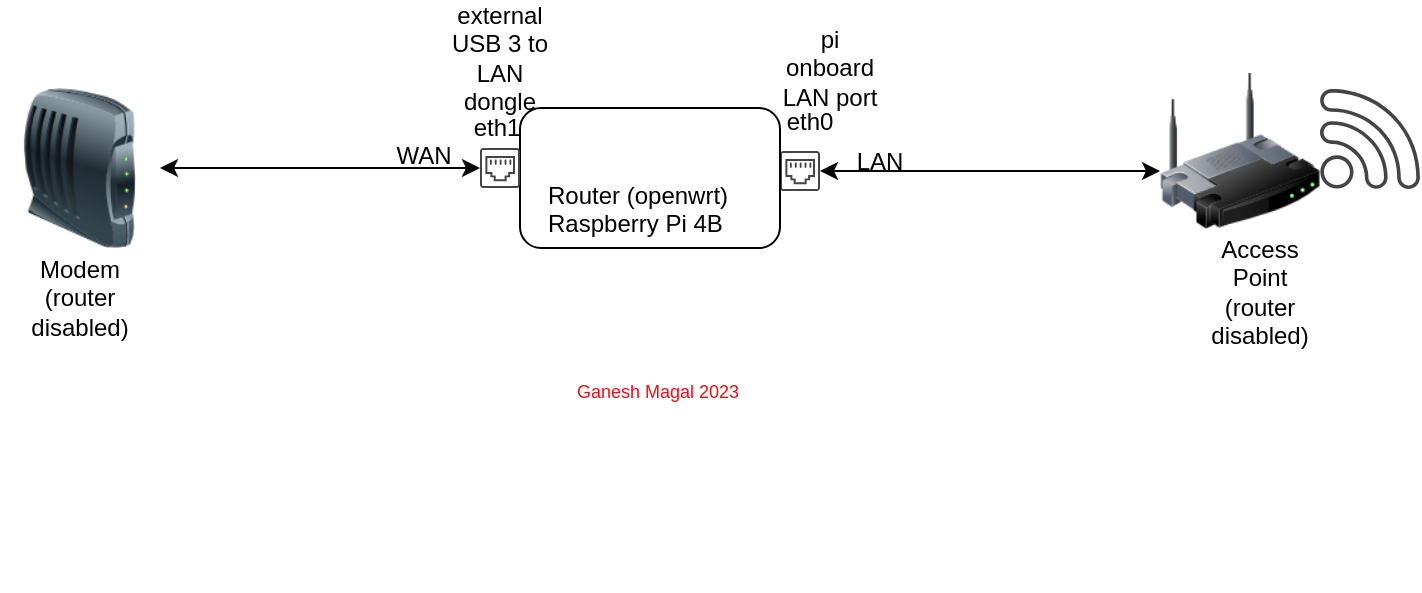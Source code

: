 <mxfile version="21.0.6" type="device"><diagram name="Page-1" id="EldhIoCnvmS2X6LWe9rA"><mxGraphModel dx="1434" dy="797" grid="1" gridSize="10" guides="1" tooltips="1" connect="1" arrows="1" fold="1" page="1" pageScale="1" pageWidth="850" pageHeight="1100" math="0" shadow="0"><root><mxCell id="0"/><mxCell id="1" parent="0"/><mxCell id="PxpAApCseYtSq1UY4rPy-1" value="" style="image;html=1;image=img/lib/clip_art/networking/Modem_128x128.png" parent="1" vertex="1"><mxGeometry x="80" y="160" width="80" height="80" as="geometry"/></mxCell><mxCell id="PxpAApCseYtSq1UY4rPy-8" value="" style="endArrow=classic;startArrow=classic;html=1;rounded=0;exitX=1;exitY=0.5;exitDx=0;exitDy=0;" parent="1" source="PxpAApCseYtSq1UY4rPy-1" edge="1"><mxGeometry width="50" height="50" relative="1" as="geometry"><mxPoint x="180" y="200" as="sourcePoint"/><mxPoint x="320" y="200" as="targetPoint"/></mxGeometry></mxCell><mxCell id="PxpAApCseYtSq1UY4rPy-15" value="&lt;div&gt;Modem (router disabled)&lt;/div&gt;" style="text;html=1;strokeColor=none;fillColor=none;align=center;verticalAlign=middle;whiteSpace=wrap;rounded=0;" parent="1" vertex="1"><mxGeometry x="90" y="250" width="60" height="30" as="geometry"/></mxCell><mxCell id="PxpAApCseYtSq1UY4rPy-30" value="WAN" style="text;html=1;strokeColor=none;fillColor=none;align=center;verticalAlign=middle;whiteSpace=wrap;rounded=0;" parent="1" vertex="1"><mxGeometry x="262" y="179" width="60" height="30" as="geometry"/></mxCell><mxCell id="heESUydr5_HdH7jnXagB-15" value="" style="group" parent="1" vertex="1" connectable="0"><mxGeometry x="465" y="134.5" width="325" height="277" as="geometry"/></mxCell><mxCell id="PxpAApCseYtSq1UY4rPy-2" value="" style="image;html=1;image=img/lib/clip_art/networking/Wireless_Router_128x128.png" parent="heESUydr5_HdH7jnXagB-15" vertex="1"><mxGeometry x="195" y="17" width="80" height="80" as="geometry"/></mxCell><mxCell id="PxpAApCseYtSq1UY4rPy-9" value="" style="endArrow=classic;startArrow=classic;html=1;rounded=0;entryX=0;entryY=0.625;entryDx=0;entryDy=0;entryPerimeter=0;" parent="heESUydr5_HdH7jnXagB-15" source="PxpAApCseYtSq1UY4rPy-11" target="PxpAApCseYtSq1UY4rPy-2" edge="1"><mxGeometry width="50" height="50" relative="1" as="geometry"><mxPoint x="35" y="67" as="sourcePoint"/><mxPoint x="155" y="67" as="targetPoint"/></mxGeometry></mxCell><mxCell id="PxpAApCseYtSq1UY4rPy-16" value="Access Point (router disabled)" style="text;html=1;strokeColor=none;fillColor=none;align=center;verticalAlign=middle;whiteSpace=wrap;rounded=0;" parent="heESUydr5_HdH7jnXagB-15" vertex="1"><mxGeometry x="225" y="117" width="40" height="20" as="geometry"/></mxCell><mxCell id="PxpAApCseYtSq1UY4rPy-31" value="LAN" style="text;html=1;strokeColor=none;fillColor=none;align=center;verticalAlign=middle;whiteSpace=wrap;rounded=0;" parent="heESUydr5_HdH7jnXagB-15" vertex="1"><mxGeometry x="25" y="47" width="60" height="30" as="geometry"/></mxCell><mxCell id="PxpAApCseYtSq1UY4rPy-32" value="" style="sketch=0;pointerEvents=1;shadow=0;dashed=0;html=1;strokeColor=none;fillColor=#434445;aspect=fixed;labelPosition=center;verticalLabelPosition=bottom;verticalAlign=top;align=center;outlineConnect=0;shape=mxgraph.vvd.wi_fi;" parent="heESUydr5_HdH7jnXagB-15" vertex="1"><mxGeometry x="275" y="26" width="50" height="50" as="geometry"/></mxCell><mxCell id="xIIYVnJPuSh0PwGSnz5O-2" value="" style="group" parent="heESUydr5_HdH7jnXagB-15" vertex="1" connectable="0"><mxGeometry x="5" y="67" width="70" height="40" as="geometry"/></mxCell><mxCell id="PxpAApCseYtSq1UY4rPy-27" value="" style="group" parent="xIIYVnJPuSh0PwGSnz5O-2" vertex="1" connectable="0"><mxGeometry y="-15" width="70" height="30" as="geometry"/></mxCell><mxCell id="PxpAApCseYtSq1UY4rPy-11" value="" style="sketch=0;pointerEvents=1;shadow=0;dashed=0;html=1;strokeColor=none;fillColor=#434445;aspect=fixed;labelPosition=center;verticalLabelPosition=bottom;verticalAlign=top;align=center;outlineConnect=0;shape=mxgraph.vvd.ethernet_port;" parent="PxpAApCseYtSq1UY4rPy-27" vertex="1"><mxGeometry y="5" width="20" height="20" as="geometry"/></mxCell><mxCell id="PxpAApCseYtSq1UY4rPy-12" value="eth0" style="text;html=1;strokeColor=none;fillColor=none;align=center;verticalAlign=middle;whiteSpace=wrap;rounded=0;" parent="PxpAApCseYtSq1UY4rPy-27" vertex="1"><mxGeometry x="-15" y="-25" width="60" height="30" as="geometry"/></mxCell><mxCell id="PxpAApCseYtSq1UY4rPy-36" value="&lt;div&gt;pi &lt;br&gt;&lt;/div&gt;&lt;div&gt;onboard LAN port&lt;/div&gt;" style="text;html=1;strokeColor=none;fillColor=none;align=center;verticalAlign=middle;whiteSpace=wrap;rounded=0;" parent="heESUydr5_HdH7jnXagB-15" vertex="1"><mxGeometry width="60" height="30" as="geometry"/></mxCell><mxCell id="heESUydr5_HdH7jnXagB-19" value="" style="group" parent="1" vertex="1" connectable="0"><mxGeometry x="340" y="170" width="140" height="70" as="geometry"/></mxCell><mxCell id="heESUydr5_HdH7jnXagB-18" value="" style="rounded=1;whiteSpace=wrap;html=1;" parent="heESUydr5_HdH7jnXagB-19" vertex="1"><mxGeometry width="130" height="70" as="geometry"/></mxCell><mxCell id="PxpAApCseYtSq1UY4rPy-5" value="" style="shape=image;html=1;verticalAlign=top;verticalLabelPosition=bottom;labelBackgroundColor=#ffffff;imageAspect=0;aspect=fixed;image=https://cdn1.iconfinder.com/data/icons/fruit-136/64/Fruit_iconfree_Filled_Outline_raspberry-healthy-organic-food-fruit_icon-128.png" parent="heESUydr5_HdH7jnXagB-19" vertex="1"><mxGeometry x="51.998" y="6" width="31.43" height="31.43" as="geometry"/></mxCell><mxCell id="PxpAApCseYtSq1UY4rPy-17" value="&lt;div&gt;Router (openwrt)&lt;/div&gt;&lt;div&gt;Raspberry Pi 4B&lt;/div&gt;" style="text;whiteSpace=wrap;html=1;" parent="heESUydr5_HdH7jnXagB-19" vertex="1"><mxGeometry x="11.993" y="30" width="116.667" height="20" as="geometry"/></mxCell><mxCell id="PxpAApCseYtSq1UY4rPy-33" value="&lt;div&gt;external USB 3 to LAN dongle&lt;/div&gt;" style="text;html=1;strokeColor=none;fillColor=none;align=center;verticalAlign=middle;whiteSpace=wrap;rounded=0;" parent="1" vertex="1"><mxGeometry x="300" y="130" width="60" height="30" as="geometry"/></mxCell><mxCell id="heESUydr5_HdH7jnXagB-3" value="" style="group" parent="1" vertex="1" connectable="0"><mxGeometry x="320" y="170" width="40" height="40" as="geometry"/></mxCell><mxCell id="PxpAApCseYtSq1UY4rPy-29" value="" style="group" parent="heESUydr5_HdH7jnXagB-3" vertex="1" connectable="0"><mxGeometry width="40" height="20" as="geometry"/></mxCell><mxCell id="PxpAApCseYtSq1UY4rPy-13" value="eth1" style="text;html=1;strokeColor=none;fillColor=none;align=center;verticalAlign=middle;whiteSpace=wrap;rounded=0;" parent="PxpAApCseYtSq1UY4rPy-29" vertex="1"><mxGeometry x="-3" width="22.857" height="20" as="geometry"/></mxCell><mxCell id="PxpAApCseYtSq1UY4rPy-10" value="" style="sketch=0;pointerEvents=1;shadow=0;dashed=0;html=1;strokeColor=none;fillColor=#434445;aspect=fixed;labelPosition=center;verticalLabelPosition=bottom;verticalAlign=top;align=center;outlineConnect=0;shape=mxgraph.vvd.ethernet_port;" parent="heESUydr5_HdH7jnXagB-3" vertex="1"><mxGeometry y="20" width="20" height="20" as="geometry"/></mxCell><mxCell id="5ZQunbEYokUjogOgTD0e-1" value="" style="group" vertex="1" connectable="0" parent="1"><mxGeometry x="350" y="300" width="118" height="24" as="geometry"/></mxCell><mxCell id="5ZQunbEYokUjogOgTD0e-2" value="" style="shape=image;html=1;verticalAlign=top;verticalLabelPosition=bottom;labelBackgroundColor=#ffffff;imageAspect=0;aspect=fixed;image=https://cdn0.iconfinder.com/data/icons/google-material-design-3-0/48/ic_copyright_48px-128.png" vertex="1" parent="5ZQunbEYokUjogOgTD0e-1"><mxGeometry y="3" width="18" height="18" as="geometry"/></mxCell><mxCell id="5ZQunbEYokUjogOgTD0e-3" value="Ganesh Magal 2023" style="text;html=1;strokeColor=none;fillColor=none;align=center;verticalAlign=middle;whiteSpace=wrap;rounded=0;fontSize=9;labelBorderColor=none;labelBackgroundColor=none;fontColor=#f00c17;" vertex="1" parent="5ZQunbEYokUjogOgTD0e-1"><mxGeometry width="118" height="24" as="geometry"/></mxCell></root></mxGraphModel></diagram></mxfile>